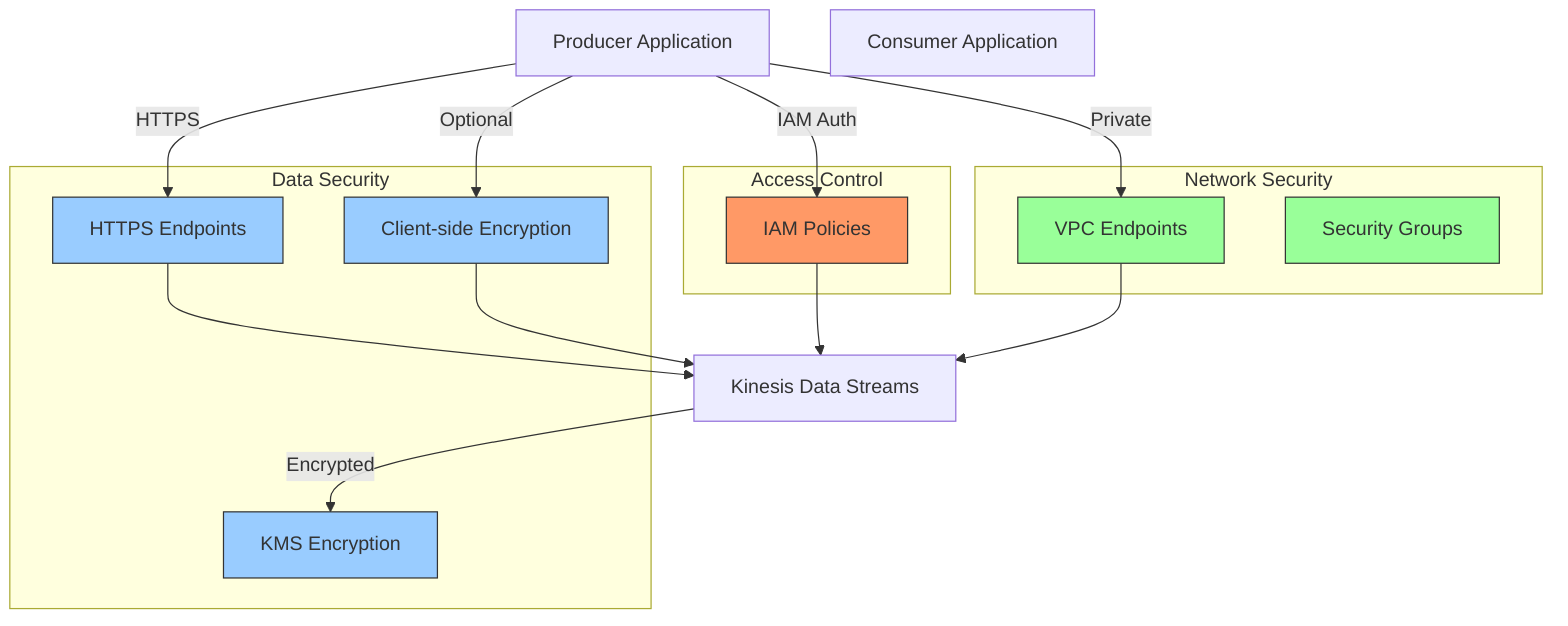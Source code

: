 flowchart TB
    subgraph "Access Control"
        IAM[IAM Policies]
    end

    subgraph "Data Security"
        HTTPS[HTTPS Endpoints]
        KMS[KMS Encryption]
        CLIENT[Client-side Encryption]
    end

    subgraph "Network Security"
        VPC[VPC Endpoints]
        SG[Security Groups]
    end

    Producer[Producer Application]
    Kinesis[Kinesis Data Streams]
    Consumer[Consumer Application]

    Producer --> |IAM Auth| IAM
    Producer --> |HTTPS| HTTPS
    Producer --> |Optional| CLIENT
    Producer --> |Private| VPC

    IAM --> Kinesis
    HTTPS --> Kinesis
    CLIENT --> Kinesis
    VPC --> Kinesis
    
    Kinesis --> |Encrypted| KMS
    
    style IAM fill:#f96,stroke:#333
    style HTTPS fill:#9cf,stroke:#333
    style KMS fill:#9cf,stroke:#333
    style CLIENT fill:#9cf,stroke:#333
    style VPC fill:#9f9,stroke:#333
    style SG fill:#9f9,stroke:#333